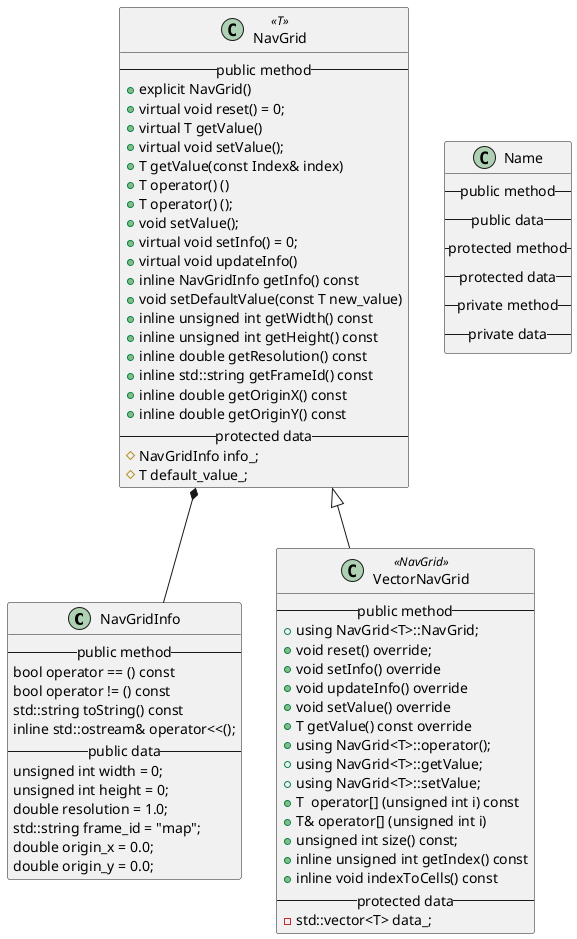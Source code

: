 @startuml
class NavGridInfo{
-- public method --
bool operator == () const
bool operator != () const
std::string toString() const
inline std::ostream& operator<<();
-- public data --
  unsigned int width = 0;
  unsigned int height = 0;
  double resolution = 1.0;
  std::string frame_id = "map";
  double origin_x = 0.0;
  double origin_y = 0.0;
}

class NavGrid << T >>
{
-- public method --
+explicit NavGrid()
+virtual void reset() = 0;
+virtual T getValue()
+virtual void setValue();
+T getValue(const Index& index)
+T operator() ()
+T operator() ();
+void setValue();
+virtual void setInfo() = 0;
+virtual void updateInfo()
+inline NavGridInfo getInfo() const
+void setDefaultValue(const T new_value)
+inline unsigned int getWidth() const
+inline unsigned int getHeight() const
+inline double getResolution() const
+inline std::string getFrameId() const
+inline double getOriginX() const
+inline double getOriginY() const
-- protected data --
#NavGridInfo info_;
#T default_value_;
}

class VectorNavGrid <<NavGrid>>
{
-- public method --
+using NavGrid<T>::NavGrid;
+void reset() override;
+void setInfo() override
+void updateInfo() override
+void setValue() override
+T getValue() const override
+using NavGrid<T>::operator();
+using NavGrid<T>::getValue;
+using NavGrid<T>::setValue;
+T  operator[] (unsigned int i) const
+T& operator[] (unsigned int i)
+unsigned int size() const;
+inline unsigned int getIndex() const
+inline void indexToCells() const
-- protected data --
-std::vector<T> data_;
}

NavGrid *-- NavGridInfo
NavGrid <|-- VectorNavGrid

class Name{
-- public method --
-- public data --
-- protected method --
-- protected data --
-- private method --
-- private data --
}

@enduml